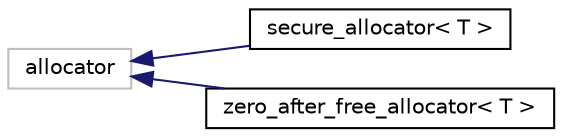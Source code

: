 digraph "Graphical Class Hierarchy"
{
  edge [fontname="Helvetica",fontsize="10",labelfontname="Helvetica",labelfontsize="10"];
  node [fontname="Helvetica",fontsize="10",shape=record];
  rankdir="LR";
  Node378 [label="allocator",height=0.2,width=0.4,color="grey75", fillcolor="white", style="filled"];
  Node378 -> Node0 [dir="back",color="midnightblue",fontsize="10",style="solid",fontname="Helvetica"];
  Node0 [label="secure_allocator\< T \>",height=0.2,width=0.4,color="black", fillcolor="white", style="filled",URL="$d0/dce/structsecure__allocator.html"];
  Node378 -> Node380 [dir="back",color="midnightblue",fontsize="10",style="solid",fontname="Helvetica"];
  Node380 [label="zero_after_free_allocator\< T \>",height=0.2,width=0.4,color="black", fillcolor="white", style="filled",URL="$d5/ddf/structzero__after__free__allocator.html"];
}
